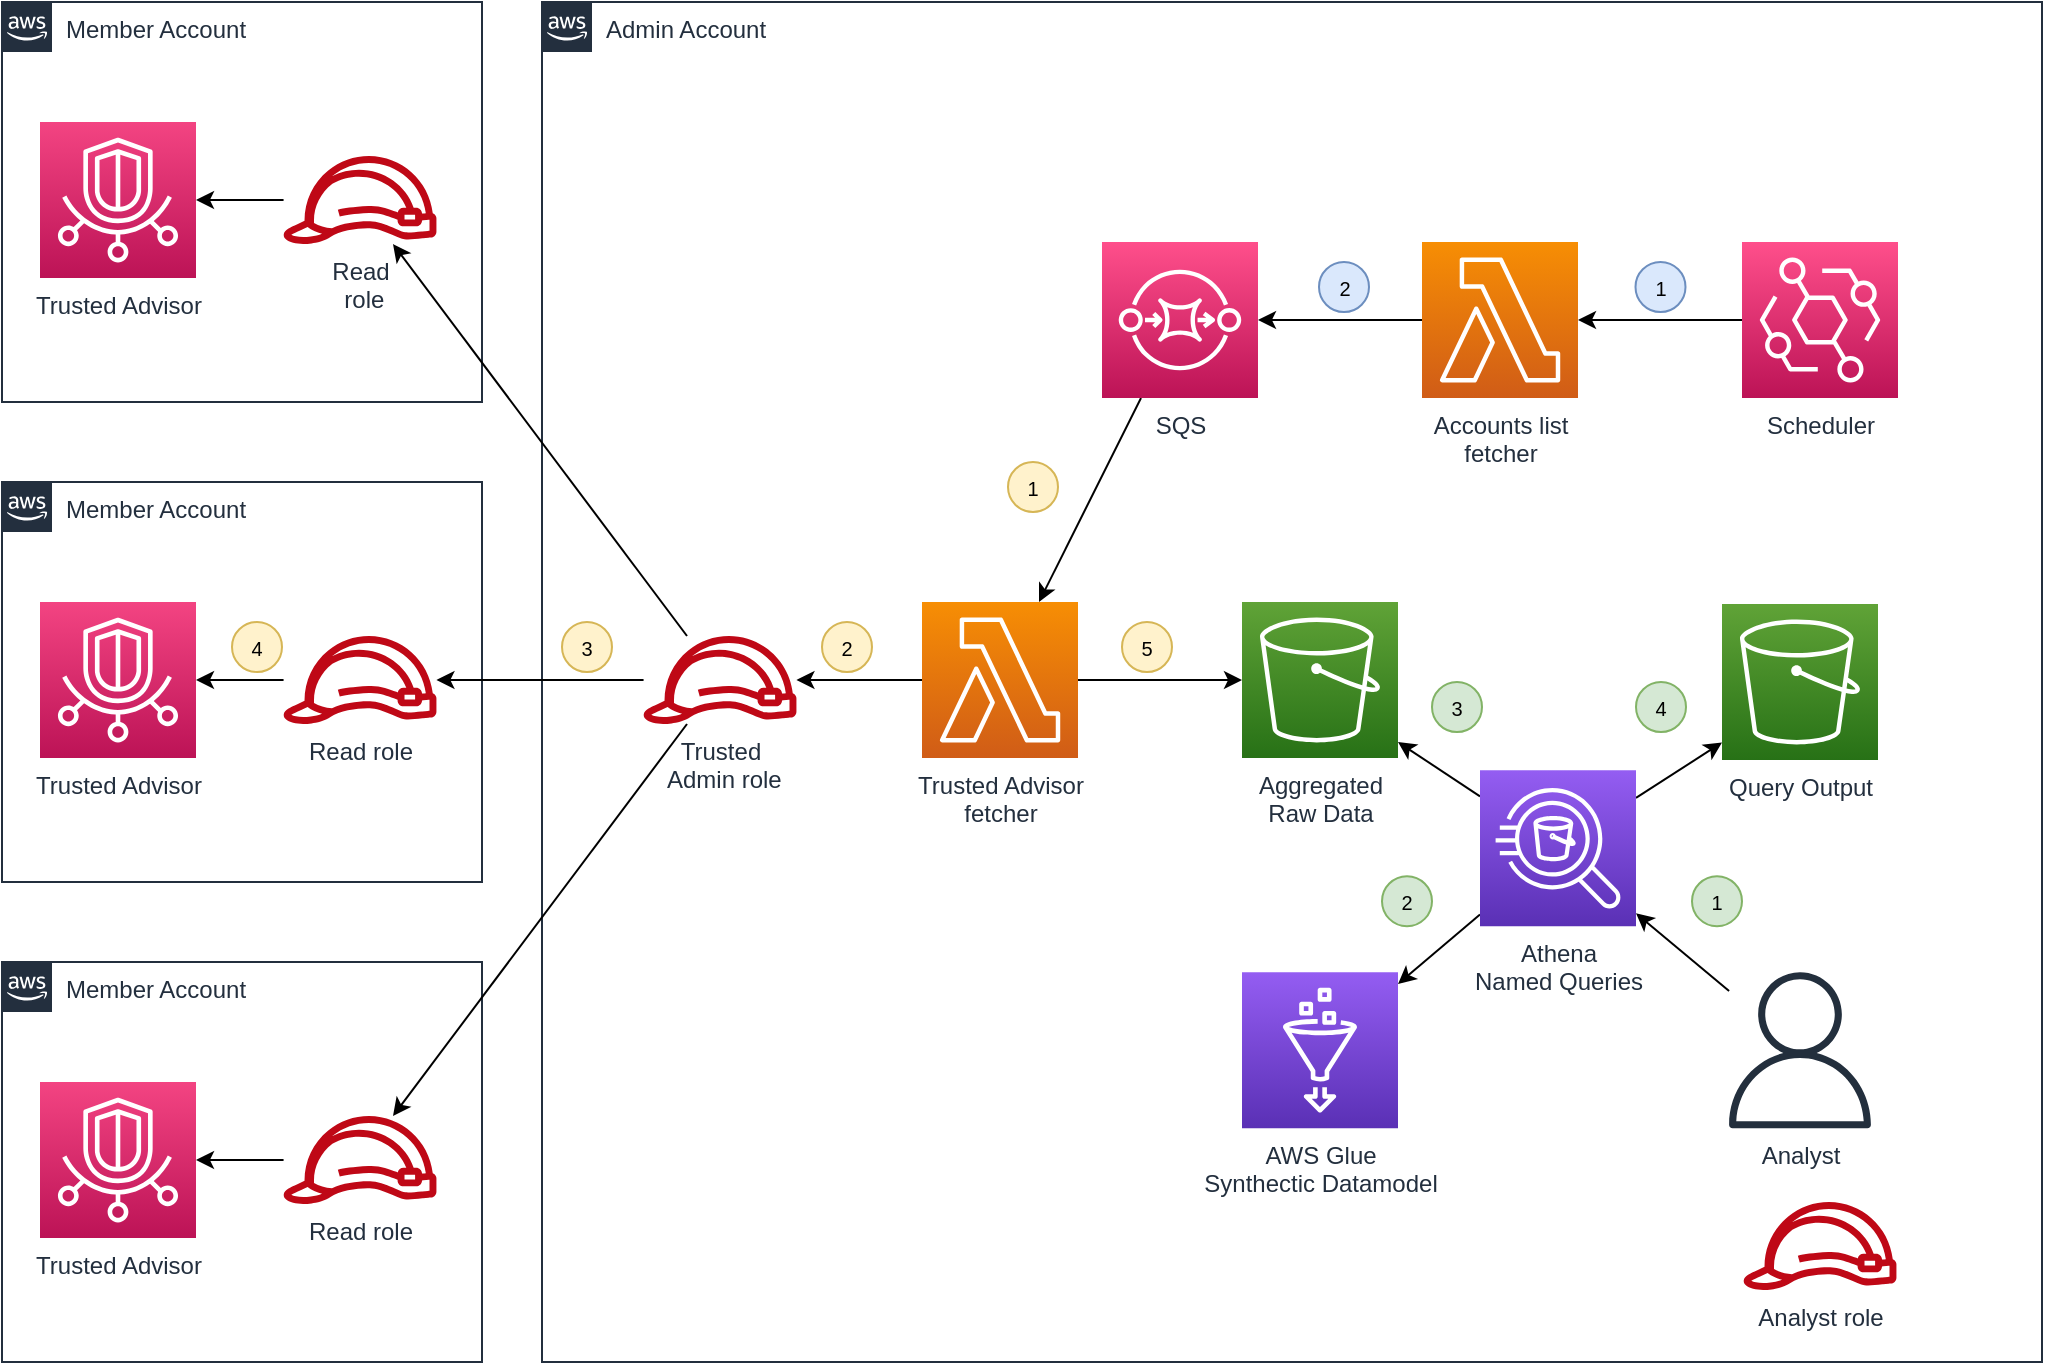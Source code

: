 <mxfile>
    <diagram id="GyPT0uxAxaLbNnScCG3L" name="Page-1">
        <mxGraphModel dx="1575" dy="1167" grid="1" gridSize="10" guides="1" tooltips="1" connect="1" arrows="1" fold="1" page="1" pageScale="1" pageWidth="1169" pageHeight="827" math="0" shadow="0">
            <root>
                <mxCell id="0"/>
                <mxCell id="1" parent="0"/>
                <mxCell id="USTnXe4FdPu9y6lo2B6L-3" value="Member Account" style="points=[[0,0],[0.25,0],[0.5,0],[0.75,0],[1,0],[1,0.25],[1,0.5],[1,0.75],[1,1],[0.75,1],[0.5,1],[0.25,1],[0,1],[0,0.75],[0,0.5],[0,0.25]];outlineConnect=0;gradientColor=none;html=1;whiteSpace=wrap;fontSize=12;fontStyle=0;container=1;pointerEvents=0;collapsible=0;recursiveResize=0;shape=mxgraph.aws4.group;grIcon=mxgraph.aws4.group_aws_cloud_alt;strokeColor=#232F3E;fillColor=none;verticalAlign=top;align=left;spacingLeft=30;fontColor=#232F3E;dashed=0;" parent="1" vertex="1">
                    <mxGeometry x="75" y="80" width="240" height="200" as="geometry"/>
                </mxCell>
                <mxCell id="USTnXe4FdPu9y6lo2B6L-2" value="Trusted Advisor" style="sketch=0;points=[[0,0,0],[0.25,0,0],[0.5,0,0],[0.75,0,0],[1,0,0],[0,1,0],[0.25,1,0],[0.5,1,0],[0.75,1,0],[1,1,0],[0,0.25,0],[0,0.5,0],[0,0.75,0],[1,0.25,0],[1,0.5,0],[1,0.75,0]];points=[[0,0,0],[0.25,0,0],[0.5,0,0],[0.75,0,0],[1,0,0],[0,1,0],[0.25,1,0],[0.5,1,0],[0.75,1,0],[1,1,0],[0,0.25,0],[0,0.5,0],[0,0.75,0],[1,0.25,0],[1,0.5,0],[1,0.75,0]];outlineConnect=0;fontColor=#232F3E;gradientColor=#F34482;gradientDirection=north;fillColor=#BC1356;strokeColor=#ffffff;dashed=0;verticalLabelPosition=bottom;verticalAlign=top;align=center;html=1;fontSize=12;fontStyle=0;aspect=fixed;shape=mxgraph.aws4.resourceIcon;resIcon=mxgraph.aws4.trusted_advisor;" parent="USTnXe4FdPu9y6lo2B6L-3" vertex="1">
                    <mxGeometry x="19" y="60" width="78" height="78" as="geometry"/>
                </mxCell>
                <mxCell id="3" value="" style="edgeStyle=none;html=1;" edge="1" parent="USTnXe4FdPu9y6lo2B6L-3" source="USTnXe4FdPu9y6lo2B6L-6" target="USTnXe4FdPu9y6lo2B6L-2">
                    <mxGeometry relative="1" as="geometry"/>
                </mxCell>
                <mxCell id="USTnXe4FdPu9y6lo2B6L-6" value="Read&lt;br&gt;&amp;nbsp;role" style="sketch=0;outlineConnect=0;fontColor=#232F3E;gradientColor=none;fillColor=#BF0816;strokeColor=none;dashed=0;verticalLabelPosition=bottom;verticalAlign=top;align=center;html=1;fontSize=12;fontStyle=0;aspect=fixed;pointerEvents=1;shape=mxgraph.aws4.role;" parent="USTnXe4FdPu9y6lo2B6L-3" vertex="1">
                    <mxGeometry x="140" y="77" width="78" height="44" as="geometry"/>
                </mxCell>
                <mxCell id="USTnXe4FdPu9y6lo2B6L-8" value="Admin Account" style="points=[[0,0],[0.25,0],[0.5,0],[0.75,0],[1,0],[1,0.25],[1,0.5],[1,0.75],[1,1],[0.75,1],[0.5,1],[0.25,1],[0,1],[0,0.75],[0,0.5],[0,0.25]];outlineConnect=0;gradientColor=none;html=1;whiteSpace=wrap;fontSize=12;fontStyle=0;container=1;pointerEvents=0;collapsible=0;recursiveResize=0;shape=mxgraph.aws4.group;grIcon=mxgraph.aws4.group_aws_cloud_alt;strokeColor=#232F3E;fillColor=none;verticalAlign=top;align=left;spacingLeft=30;fontColor=#232F3E;dashed=0;" parent="1" vertex="1">
                    <mxGeometry x="345" y="80" width="750" height="680" as="geometry"/>
                </mxCell>
                <mxCell id="USTnXe4FdPu9y6lo2B6L-10" value="Trusted&lt;br&gt;&amp;nbsp;Admin role&lt;br&gt;&amp;nbsp;" style="sketch=0;outlineConnect=0;fontColor=#232F3E;gradientColor=none;fillColor=#BF0816;strokeColor=none;dashed=0;verticalLabelPosition=bottom;verticalAlign=top;align=center;html=1;fontSize=12;fontStyle=0;aspect=fixed;pointerEvents=1;shape=mxgraph.aws4.role;" parent="USTnXe4FdPu9y6lo2B6L-8" vertex="1">
                    <mxGeometry x="50" y="317" width="78" height="44" as="geometry"/>
                </mxCell>
                <mxCell id="29" value="" style="edgeStyle=none;html=1;" edge="1" parent="USTnXe4FdPu9y6lo2B6L-8" source="USTnXe4FdPu9y6lo2B6L-11" target="USTnXe4FdPu9y6lo2B6L-19">
                    <mxGeometry relative="1" as="geometry"/>
                </mxCell>
                <mxCell id="35" value="" style="edgeStyle=none;html=1;" edge="1" parent="USTnXe4FdPu9y6lo2B6L-8" source="USTnXe4FdPu9y6lo2B6L-11" target="USTnXe4FdPu9y6lo2B6L-10">
                    <mxGeometry relative="1" as="geometry"/>
                </mxCell>
                <mxCell id="USTnXe4FdPu9y6lo2B6L-11" value="Trusted Advisor&lt;br&gt;fetcher" style="sketch=0;points=[[0,0,0],[0.25,0,0],[0.5,0,0],[0.75,0,0],[1,0,0],[0,1,0],[0.25,1,0],[0.5,1,0],[0.75,1,0],[1,1,0],[0,0.25,0],[0,0.5,0],[0,0.75,0],[1,0.25,0],[1,0.5,0],[1,0.75,0]];outlineConnect=0;fontColor=#232F3E;gradientColor=#F78E04;gradientDirection=north;fillColor=#D05C17;strokeColor=#ffffff;dashed=0;verticalLabelPosition=bottom;verticalAlign=top;align=center;html=1;fontSize=12;fontStyle=0;aspect=fixed;shape=mxgraph.aws4.resourceIcon;resIcon=mxgraph.aws4.lambda;" parent="USTnXe4FdPu9y6lo2B6L-8" vertex="1">
                    <mxGeometry x="190" y="300" width="78" height="78" as="geometry"/>
                </mxCell>
                <mxCell id="25" value="" style="edgeStyle=none;html=1;" edge="1" parent="USTnXe4FdPu9y6lo2B6L-8" source="USTnXe4FdPu9y6lo2B6L-16" target="USTnXe4FdPu9y6lo2B6L-11">
                    <mxGeometry relative="1" as="geometry"/>
                </mxCell>
                <mxCell id="USTnXe4FdPu9y6lo2B6L-16" value="SQS" style="sketch=0;points=[[0,0,0],[0.25,0,0],[0.5,0,0],[0.75,0,0],[1,0,0],[0,1,0],[0.25,1,0],[0.5,1,0],[0.75,1,0],[1,1,0],[0,0.25,0],[0,0.5,0],[0,0.75,0],[1,0.25,0],[1,0.5,0],[1,0.75,0]];outlineConnect=0;fontColor=#232F3E;gradientColor=#FF4F8B;gradientDirection=north;fillColor=#BC1356;strokeColor=#ffffff;dashed=0;verticalLabelPosition=bottom;verticalAlign=top;align=center;html=1;fontSize=12;fontStyle=0;aspect=fixed;shape=mxgraph.aws4.resourceIcon;resIcon=mxgraph.aws4.sqs;" parent="USTnXe4FdPu9y6lo2B6L-8" vertex="1">
                    <mxGeometry x="280" y="120" width="78" height="78" as="geometry"/>
                </mxCell>
                <mxCell id="27" value="" style="edgeStyle=none;html=1;" edge="1" parent="USTnXe4FdPu9y6lo2B6L-8" source="USTnXe4FdPu9y6lo2B6L-17" target="USTnXe4FdPu9y6lo2B6L-16">
                    <mxGeometry relative="1" as="geometry"/>
                </mxCell>
                <mxCell id="USTnXe4FdPu9y6lo2B6L-17" value="Accounts list&lt;br&gt;fetcher" style="sketch=0;points=[[0,0,0],[0.25,0,0],[0.5,0,0],[0.75,0,0],[1,0,0],[0,1,0],[0.25,1,0],[0.5,1,0],[0.75,1,0],[1,1,0],[0,0.25,0],[0,0.5,0],[0,0.75,0],[1,0.25,0],[1,0.5,0],[1,0.75,0]];outlineConnect=0;fontColor=#232F3E;gradientColor=#F78E04;gradientDirection=north;fillColor=#D05C17;strokeColor=#ffffff;dashed=0;verticalLabelPosition=bottom;verticalAlign=top;align=center;html=1;fontSize=12;fontStyle=0;aspect=fixed;shape=mxgraph.aws4.resourceIcon;resIcon=mxgraph.aws4.lambda;" parent="USTnXe4FdPu9y6lo2B6L-8" vertex="1">
                    <mxGeometry x="440" y="120" width="78" height="78" as="geometry"/>
                </mxCell>
                <mxCell id="28" value="" style="edgeStyle=none;html=1;" edge="1" parent="USTnXe4FdPu9y6lo2B6L-8" source="USTnXe4FdPu9y6lo2B6L-18" target="USTnXe4FdPu9y6lo2B6L-17">
                    <mxGeometry relative="1" as="geometry"/>
                </mxCell>
                <mxCell id="USTnXe4FdPu9y6lo2B6L-18" value="Scheduler" style="sketch=0;points=[[0,0,0],[0.25,0,0],[0.5,0,0],[0.75,0,0],[1,0,0],[0,1,0],[0.25,1,0],[0.5,1,0],[0.75,1,0],[1,1,0],[0,0.25,0],[0,0.5,0],[0,0.75,0],[1,0.25,0],[1,0.5,0],[1,0.75,0]];outlineConnect=0;fontColor=#232F3E;gradientColor=#FF4F8B;gradientDirection=north;fillColor=#BC1356;strokeColor=#ffffff;dashed=0;verticalLabelPosition=bottom;verticalAlign=top;align=center;html=1;fontSize=12;fontStyle=0;aspect=fixed;shape=mxgraph.aws4.resourceIcon;resIcon=mxgraph.aws4.eventbridge;" parent="USTnXe4FdPu9y6lo2B6L-8" vertex="1">
                    <mxGeometry x="600" y="120" width="78" height="78" as="geometry"/>
                </mxCell>
                <mxCell id="USTnXe4FdPu9y6lo2B6L-19" value="Aggregated&lt;br&gt;Raw Data" style="sketch=0;points=[[0,0,0],[0.25,0,0],[0.5,0,0],[0.75,0,0],[1,0,0],[0,1,0],[0.25,1,0],[0.5,1,0],[0.75,1,0],[1,1,0],[0,0.25,0],[0,0.5,0],[0,0.75,0],[1,0.25,0],[1,0.5,0],[1,0.75,0]];outlineConnect=0;fontColor=#232F3E;gradientColor=#60A337;gradientDirection=north;fillColor=#277116;strokeColor=#ffffff;dashed=0;verticalLabelPosition=bottom;verticalAlign=top;align=center;html=1;fontSize=12;fontStyle=0;aspect=fixed;shape=mxgraph.aws4.resourceIcon;resIcon=mxgraph.aws4.s3;" parent="USTnXe4FdPu9y6lo2B6L-8" vertex="1">
                    <mxGeometry x="350" y="300" width="78" height="78" as="geometry"/>
                </mxCell>
                <mxCell id="USTnXe4FdPu9y6lo2B6L-20" value="Query Output" style="sketch=0;points=[[0,0,0],[0.25,0,0],[0.5,0,0],[0.75,0,0],[1,0,0],[0,1,0],[0.25,1,0],[0.5,1,0],[0.75,1,0],[1,1,0],[0,0.25,0],[0,0.5,0],[0,0.75,0],[1,0.25,0],[1,0.5,0],[1,0.75,0]];outlineConnect=0;fontColor=#232F3E;gradientColor=#60A337;gradientDirection=north;fillColor=#277116;strokeColor=#ffffff;dashed=0;verticalLabelPosition=bottom;verticalAlign=top;align=center;html=1;fontSize=12;fontStyle=0;aspect=fixed;shape=mxgraph.aws4.resourceIcon;resIcon=mxgraph.aws4.s3;" parent="USTnXe4FdPu9y6lo2B6L-8" vertex="1">
                    <mxGeometry x="590" y="301" width="78" height="78" as="geometry"/>
                </mxCell>
                <mxCell id="31" value="" style="edgeStyle=none;html=1;" edge="1" parent="USTnXe4FdPu9y6lo2B6L-8" source="USTnXe4FdPu9y6lo2B6L-21" target="USTnXe4FdPu9y6lo2B6L-22">
                    <mxGeometry relative="1" as="geometry"/>
                </mxCell>
                <mxCell id="32" value="" style="edgeStyle=none;html=1;" edge="1" parent="USTnXe4FdPu9y6lo2B6L-8" source="USTnXe4FdPu9y6lo2B6L-21">
                    <mxGeometry relative="1" as="geometry">
                        <mxPoint x="428" y="370.001" as="targetPoint"/>
                    </mxGeometry>
                </mxCell>
                <mxCell id="33" value="" style="edgeStyle=none;html=1;" edge="1" parent="USTnXe4FdPu9y6lo2B6L-8" source="USTnXe4FdPu9y6lo2B6L-21">
                    <mxGeometry relative="1" as="geometry">
                        <mxPoint x="590" y="370.25" as="targetPoint"/>
                    </mxGeometry>
                </mxCell>
                <mxCell id="USTnXe4FdPu9y6lo2B6L-21" value="Athena &lt;br&gt;Named Queries" style="sketch=0;points=[[0,0,0],[0.25,0,0],[0.5,0,0],[0.75,0,0],[1,0,0],[0,1,0],[0.25,1,0],[0.5,1,0],[0.75,1,0],[1,1,0],[0,0.25,0],[0,0.5,0],[0,0.75,0],[1,0.25,0],[1,0.5,0],[1,0.75,0]];outlineConnect=0;fontColor=#232F3E;gradientColor=#945DF2;gradientDirection=north;fillColor=#5A30B5;strokeColor=#ffffff;dashed=0;verticalLabelPosition=bottom;verticalAlign=top;align=center;html=1;fontSize=12;fontStyle=0;aspect=fixed;shape=mxgraph.aws4.resourceIcon;resIcon=mxgraph.aws4.athena;" parent="USTnXe4FdPu9y6lo2B6L-8" vertex="1">
                    <mxGeometry x="469" y="384.11" width="78" height="78" as="geometry"/>
                </mxCell>
                <mxCell id="USTnXe4FdPu9y6lo2B6L-22" value="AWS Glue&lt;br&gt;Synthectic Datamodel" style="sketch=0;points=[[0,0,0],[0.25,0,0],[0.5,0,0],[0.75,0,0],[1,0,0],[0,1,0],[0.25,1,0],[0.5,1,0],[0.75,1,0],[1,1,0],[0,0.25,0],[0,0.5,0],[0,0.75,0],[1,0.25,0],[1,0.5,0],[1,0.75,0]];outlineConnect=0;fontColor=#232F3E;gradientColor=#945DF2;gradientDirection=north;fillColor=#5A30B5;strokeColor=#ffffff;dashed=0;verticalLabelPosition=bottom;verticalAlign=top;align=center;html=1;fontSize=12;fontStyle=0;aspect=fixed;shape=mxgraph.aws4.resourceIcon;resIcon=mxgraph.aws4.glue;" parent="USTnXe4FdPu9y6lo2B6L-8" vertex="1">
                    <mxGeometry x="350" y="485.11" width="78" height="78" as="geometry"/>
                </mxCell>
                <mxCell id="34" value="" style="edgeStyle=none;html=1;" edge="1" parent="USTnXe4FdPu9y6lo2B6L-8" source="USTnXe4FdPu9y6lo2B6L-31" target="USTnXe4FdPu9y6lo2B6L-21">
                    <mxGeometry relative="1" as="geometry"/>
                </mxCell>
                <mxCell id="USTnXe4FdPu9y6lo2B6L-31" value="Analyst&lt;br&gt;" style="sketch=0;outlineConnect=0;fontColor=#232F3E;gradientColor=none;fillColor=#232F3D;strokeColor=none;dashed=0;verticalLabelPosition=bottom;verticalAlign=top;align=center;html=1;fontSize=12;fontStyle=0;aspect=fixed;pointerEvents=1;shape=mxgraph.aws4.user;" parent="USTnXe4FdPu9y6lo2B6L-8" vertex="1">
                    <mxGeometry x="590" y="485.11" width="78" height="78" as="geometry"/>
                </mxCell>
                <mxCell id="USTnXe4FdPu9y6lo2B6L-32" value="Analyst role" style="sketch=0;outlineConnect=0;fontColor=#232F3E;gradientColor=none;fillColor=#BF0816;strokeColor=none;dashed=0;verticalLabelPosition=bottom;verticalAlign=top;align=center;html=1;fontSize=12;fontStyle=0;aspect=fixed;pointerEvents=1;shape=mxgraph.aws4.role;" parent="USTnXe4FdPu9y6lo2B6L-8" vertex="1">
                    <mxGeometry x="600" y="600" width="78" height="44" as="geometry"/>
                </mxCell>
                <mxCell id="46" value="1" style="ellipse;whiteSpace=wrap;html=1;aspect=fixed;fontSize=10;fillColor=#dae8fc;strokeColor=#6c8ebf;" vertex="1" parent="USTnXe4FdPu9y6lo2B6L-8">
                    <mxGeometry x="546.75" y="130" width="25" height="25" as="geometry"/>
                </mxCell>
                <mxCell id="42" value="2" style="ellipse;whiteSpace=wrap;html=1;aspect=fixed;fontSize=10;fillColor=#dae8fc;strokeColor=#6c8ebf;" vertex="1" parent="USTnXe4FdPu9y6lo2B6L-8">
                    <mxGeometry x="388.5" y="130" width="25" height="25" as="geometry"/>
                </mxCell>
                <mxCell id="53" value="1" style="ellipse;whiteSpace=wrap;html=1;aspect=fixed;fontSize=10;fillColor=#fff2cc;strokeColor=#d6b656;" vertex="1" parent="USTnXe4FdPu9y6lo2B6L-8">
                    <mxGeometry x="233" y="230" width="25" height="25" as="geometry"/>
                </mxCell>
                <mxCell id="54" value="2" style="ellipse;whiteSpace=wrap;html=1;aspect=fixed;fontSize=10;fillColor=#fff2cc;strokeColor=#d6b656;" vertex="1" parent="USTnXe4FdPu9y6lo2B6L-8">
                    <mxGeometry x="140" y="310" width="25" height="25" as="geometry"/>
                </mxCell>
                <mxCell id="43" value="3" style="ellipse;whiteSpace=wrap;html=1;aspect=fixed;fontSize=10;fillColor=#fff2cc;strokeColor=#d6b656;" vertex="1" parent="USTnXe4FdPu9y6lo2B6L-8">
                    <mxGeometry x="10" y="310" width="25" height="25" as="geometry"/>
                </mxCell>
                <mxCell id="45" value="5" style="ellipse;whiteSpace=wrap;html=1;aspect=fixed;fontSize=10;fillColor=#fff2cc;strokeColor=#d6b656;" vertex="1" parent="USTnXe4FdPu9y6lo2B6L-8">
                    <mxGeometry x="290" y="310" width="25" height="25" as="geometry"/>
                </mxCell>
                <mxCell id="56" value="1" style="ellipse;whiteSpace=wrap;html=1;aspect=fixed;fontSize=10;fillColor=#d5e8d4;strokeColor=#82b366;" vertex="1" parent="USTnXe4FdPu9y6lo2B6L-8">
                    <mxGeometry x="575" y="437.11" width="25" height="25" as="geometry"/>
                </mxCell>
                <mxCell id="57" value="2" style="ellipse;whiteSpace=wrap;html=1;aspect=fixed;fontSize=10;fillColor=#d5e8d4;strokeColor=#82b366;" vertex="1" parent="USTnXe4FdPu9y6lo2B6L-8">
                    <mxGeometry x="420" y="437.11" width="25" height="25" as="geometry"/>
                </mxCell>
                <mxCell id="60" value="3" style="ellipse;whiteSpace=wrap;html=1;aspect=fixed;fontSize=10;fillColor=#d5e8d4;strokeColor=#82b366;" vertex="1" parent="USTnXe4FdPu9y6lo2B6L-8">
                    <mxGeometry x="445" y="340" width="25" height="25" as="geometry"/>
                </mxCell>
                <mxCell id="61" value="4" style="ellipse;whiteSpace=wrap;html=1;aspect=fixed;fontSize=10;fillColor=#d5e8d4;strokeColor=#82b366;" vertex="1" parent="USTnXe4FdPu9y6lo2B6L-8">
                    <mxGeometry x="547" y="340" width="25" height="25" as="geometry"/>
                </mxCell>
                <mxCell id="12" value="Member Account" style="points=[[0,0],[0.25,0],[0.5,0],[0.75,0],[1,0],[1,0.25],[1,0.5],[1,0.75],[1,1],[0.75,1],[0.5,1],[0.25,1],[0,1],[0,0.75],[0,0.5],[0,0.25]];outlineConnect=0;gradientColor=none;html=1;whiteSpace=wrap;fontSize=12;fontStyle=0;container=1;pointerEvents=0;collapsible=0;recursiveResize=0;shape=mxgraph.aws4.group;grIcon=mxgraph.aws4.group_aws_cloud_alt;strokeColor=#232F3E;fillColor=none;verticalAlign=top;align=left;spacingLeft=30;fontColor=#232F3E;dashed=0;" vertex="1" parent="1">
                    <mxGeometry x="75" y="320" width="240" height="200" as="geometry"/>
                </mxCell>
                <mxCell id="13" value="Trusted Advisor" style="sketch=0;points=[[0,0,0],[0.25,0,0],[0.5,0,0],[0.75,0,0],[1,0,0],[0,1,0],[0.25,1,0],[0.5,1,0],[0.75,1,0],[1,1,0],[0,0.25,0],[0,0.5,0],[0,0.75,0],[1,0.25,0],[1,0.5,0],[1,0.75,0]];points=[[0,0,0],[0.25,0,0],[0.5,0,0],[0.75,0,0],[1,0,0],[0,1,0],[0.25,1,0],[0.5,1,0],[0.75,1,0],[1,1,0],[0,0.25,0],[0,0.5,0],[0,0.75,0],[1,0.25,0],[1,0.5,0],[1,0.75,0]];outlineConnect=0;fontColor=#232F3E;gradientColor=#F34482;gradientDirection=north;fillColor=#BC1356;strokeColor=#ffffff;dashed=0;verticalLabelPosition=bottom;verticalAlign=top;align=center;html=1;fontSize=12;fontStyle=0;aspect=fixed;shape=mxgraph.aws4.resourceIcon;resIcon=mxgraph.aws4.trusted_advisor;" vertex="1" parent="12">
                    <mxGeometry x="19" y="60" width="78" height="78" as="geometry"/>
                </mxCell>
                <mxCell id="14" value="" style="edgeStyle=none;html=1;" edge="1" parent="12" source="15" target="13">
                    <mxGeometry relative="1" as="geometry"/>
                </mxCell>
                <mxCell id="15" value="Read role" style="sketch=0;outlineConnect=0;fontColor=#232F3E;gradientColor=none;fillColor=#BF0816;strokeColor=none;dashed=0;verticalLabelPosition=bottom;verticalAlign=top;align=center;html=1;fontSize=12;fontStyle=0;aspect=fixed;pointerEvents=1;shape=mxgraph.aws4.role;" vertex="1" parent="12">
                    <mxGeometry x="140" y="77" width="78" height="44" as="geometry"/>
                </mxCell>
                <mxCell id="44" value="4" style="ellipse;whiteSpace=wrap;html=1;aspect=fixed;fontSize=10;fillColor=#fff2cc;strokeColor=#d6b656;" vertex="1" parent="12">
                    <mxGeometry x="115" y="70" width="25" height="25" as="geometry"/>
                </mxCell>
                <mxCell id="16" value="Member Account" style="points=[[0,0],[0.25,0],[0.5,0],[0.75,0],[1,0],[1,0.25],[1,0.5],[1,0.75],[1,1],[0.75,1],[0.5,1],[0.25,1],[0,1],[0,0.75],[0,0.5],[0,0.25]];outlineConnect=0;gradientColor=none;html=1;whiteSpace=wrap;fontSize=12;fontStyle=0;container=1;pointerEvents=0;collapsible=0;recursiveResize=0;shape=mxgraph.aws4.group;grIcon=mxgraph.aws4.group_aws_cloud_alt;strokeColor=#232F3E;fillColor=none;verticalAlign=top;align=left;spacingLeft=30;fontColor=#232F3E;dashed=0;" vertex="1" parent="1">
                    <mxGeometry x="75" y="560" width="240" height="200" as="geometry"/>
                </mxCell>
                <mxCell id="17" value="Trusted Advisor" style="sketch=0;points=[[0,0,0],[0.25,0,0],[0.5,0,0],[0.75,0,0],[1,0,0],[0,1,0],[0.25,1,0],[0.5,1,0],[0.75,1,0],[1,1,0],[0,0.25,0],[0,0.5,0],[0,0.75,0],[1,0.25,0],[1,0.5,0],[1,0.75,0]];points=[[0,0,0],[0.25,0,0],[0.5,0,0],[0.75,0,0],[1,0,0],[0,1,0],[0.25,1,0],[0.5,1,0],[0.75,1,0],[1,1,0],[0,0.25,0],[0,0.5,0],[0,0.75,0],[1,0.25,0],[1,0.5,0],[1,0.75,0]];outlineConnect=0;fontColor=#232F3E;gradientColor=#F34482;gradientDirection=north;fillColor=#BC1356;strokeColor=#ffffff;dashed=0;verticalLabelPosition=bottom;verticalAlign=top;align=center;html=1;fontSize=12;fontStyle=0;aspect=fixed;shape=mxgraph.aws4.resourceIcon;resIcon=mxgraph.aws4.trusted_advisor;" vertex="1" parent="16">
                    <mxGeometry x="19" y="60" width="78" height="78" as="geometry"/>
                </mxCell>
                <mxCell id="18" value="" style="edgeStyle=none;html=1;" edge="1" parent="16" source="19" target="17">
                    <mxGeometry relative="1" as="geometry"/>
                </mxCell>
                <mxCell id="19" value="Read role" style="sketch=0;outlineConnect=0;fontColor=#232F3E;gradientColor=none;fillColor=#BF0816;strokeColor=none;dashed=0;verticalLabelPosition=bottom;verticalAlign=top;align=center;html=1;fontSize=12;fontStyle=0;aspect=fixed;pointerEvents=1;shape=mxgraph.aws4.role;" vertex="1" parent="16">
                    <mxGeometry x="140" y="77" width="78" height="44" as="geometry"/>
                </mxCell>
                <mxCell id="22" value="" style="edgeStyle=none;html=1;" edge="1" parent="1" source="USTnXe4FdPu9y6lo2B6L-10" target="15">
                    <mxGeometry relative="1" as="geometry"/>
                </mxCell>
                <mxCell id="37" value="" style="edgeStyle=none;html=1;" edge="1" parent="1" source="USTnXe4FdPu9y6lo2B6L-10" target="19">
                    <mxGeometry relative="1" as="geometry"/>
                </mxCell>
                <mxCell id="38" value="" style="edgeStyle=none;html=1;" edge="1" parent="1" source="USTnXe4FdPu9y6lo2B6L-10" target="USTnXe4FdPu9y6lo2B6L-6">
                    <mxGeometry relative="1" as="geometry"/>
                </mxCell>
            </root>
        </mxGraphModel>
    </diagram>
</mxfile>